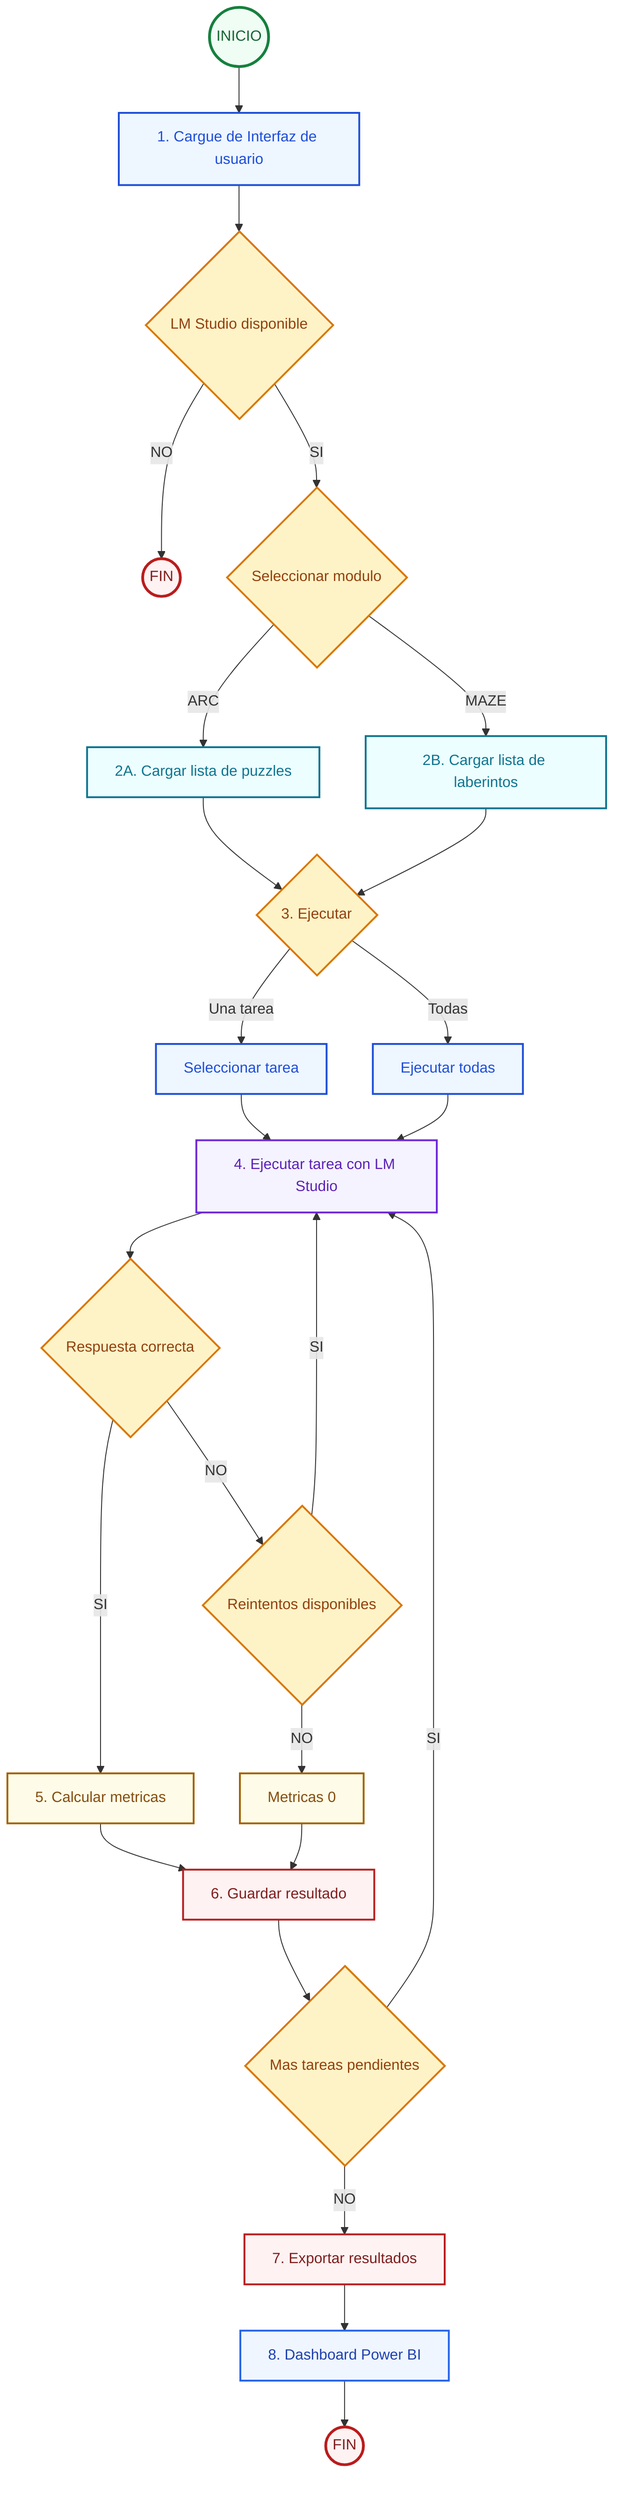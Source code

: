 flowchart TB
  classDef ui fill:#eef6ff,stroke:#1d4ed8,color:#1d4ed8,stroke-width:2px
  classDef core fill:#f5f3ff,stroke:#6d28d9,color:#5b21b6,stroke-width:2px
  classDef module fill:#ecfeff,stroke:#0e7490,color:#0e7490,stroke-width:2px
  classDef metrics fill:#fefce8,stroke:#a16207,color:#854d0e,stroke-width:2px
  classDef storage fill:#fef2f2,stroke:#b91c1c,color:#7f1d1d,stroke-width:2px
  classDef dash fill:#eff6ff,stroke:#2563eb,color:#1e40af,stroke-width:2px
  classDef decision fill:#fef3c7,stroke:#d97706,color:#92400e,stroke-width:2px
  classDef start fill:#f0fdf4,stroke:#15803d,color:#166534,stroke-width:3px
  classDef final fill:#fef2f2,stroke:#b91c1c,color:#7f1d1d,stroke-width:3px

  START((INICIO)):::start
  START --> A[1. Cargue de Interfaz de usuario]:::ui
  A --> C{LM Studio disponible}:::decision

  C -->|NO| END1((FIN)):::final
  
  C -->|SI| MODULO_SEL{Seleccionar modulo}:::decision

  MODULO_SEL -->|ARC| ARC_LOAD[2A. Cargar lista de puzzles]:::module
  MODULO_SEL -->|MAZE| MAZE_LOAD[2B. Cargar lista de laberintos]:::module

  ARC_LOAD --> TASK_SEL{3. Ejecutar}:::decision
  MAZE_LOAD --> TASK_SEL
  
  TASK_SEL -->|Una tarea| SEL_ONE[Seleccionar tarea]:::ui
  TASK_SEL -->|Todas| SEL_ALL[Ejecutar todas]:::ui

  SEL_ONE --> EXEC[4. Ejecutar tarea con LM Studio]:::core
  SEL_ALL --> EXEC

  EXEC --> CHECK{Respuesta correcta}:::decision
  
  CHECK -->|SI| CALC_MET[5. Calcular metricas]:::metrics
  CHECK -->|NO| RETRY{Reintentos disponibles}:::decision
  
  RETRY -->|SI| EXEC
  RETRY -->|NO| ZERO[Metricas 0]:::metrics
  
  CALC_MET --> SAVE[6. Guardar resultado]:::storage
  ZERO --> SAVE
  
  SAVE --> MORE{Mas tareas pendientes}:::decision
  MORE -->|SI| EXEC
  MORE -->|NO| EXPORT[7. Exportar resultados]:::storage

  EXPORT --> DSH[8. Dashboard Power BI]:::dash

  DSH --> FINAL((FIN)):::final